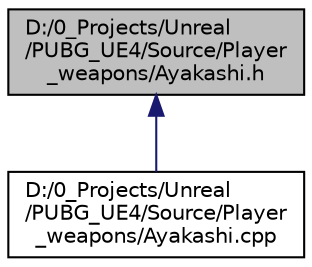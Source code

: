digraph "D:/0_Projects/Unreal/PUBG_UE4/Source/Player_weapons/Ayakashi.h"
{
 // LATEX_PDF_SIZE
  edge [fontname="Helvetica",fontsize="10",labelfontname="Helvetica",labelfontsize="10"];
  node [fontname="Helvetica",fontsize="10",shape=record];
  Node1 [label="D:/0_Projects/Unreal\l/PUBG_UE4/Source/Player\l_weapons/Ayakashi.h",height=0.2,width=0.4,color="black", fillcolor="grey75", style="filled", fontcolor="black",tooltip=" "];
  Node1 -> Node2 [dir="back",color="midnightblue",fontsize="10",style="solid"];
  Node2 [label="D:/0_Projects/Unreal\l/PUBG_UE4/Source/Player\l_weapons/Ayakashi.cpp",height=0.2,width=0.4,color="black", fillcolor="white", style="filled",URL="$_ayakashi_8cpp.html",tooltip=" "];
}
